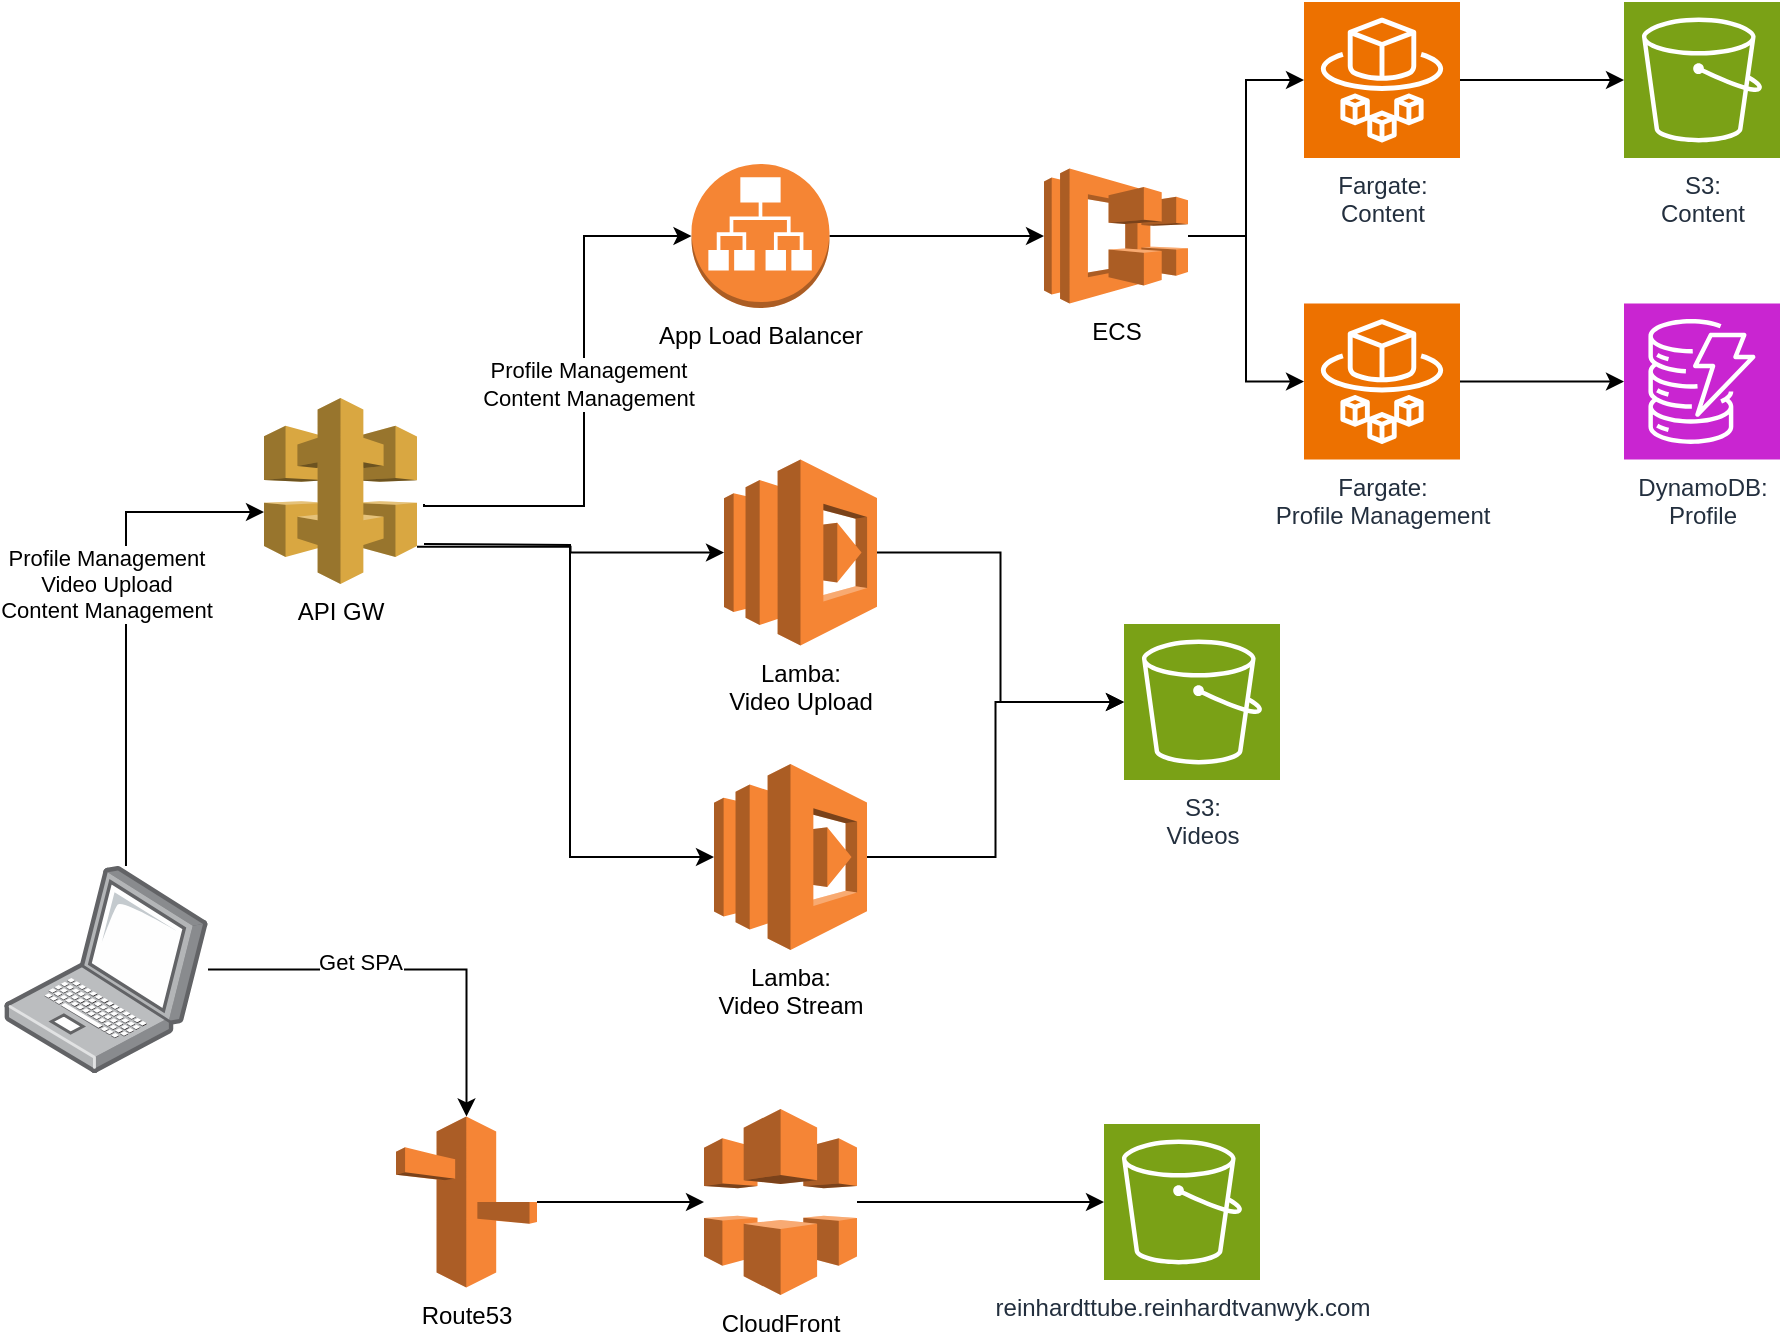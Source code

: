 <mxfile version="22.1.7" type="github">
  <diagram name="Page-1" id="z5z_z5UX7rN3ulH2au5s">
    <mxGraphModel dx="1434" dy="1941" grid="1" gridSize="10" guides="1" tooltips="1" connect="1" arrows="1" fold="1" page="1" pageScale="1" pageWidth="850" pageHeight="1100" math="0" shadow="0">
      <root>
        <mxCell id="0" />
        <mxCell id="1" parent="0" />
        <mxCell id="fMVe0q1KU0go1LYvx9WX-5" value="reinhardttube.reinhardtvanwyk.com" style="sketch=0;points=[[0,0,0],[0.25,0,0],[0.5,0,0],[0.75,0,0],[1,0,0],[0,1,0],[0.25,1,0],[0.5,1,0],[0.75,1,0],[1,1,0],[0,0.25,0],[0,0.5,0],[0,0.75,0],[1,0.25,0],[1,0.5,0],[1,0.75,0]];outlineConnect=0;fontColor=#232F3E;fillColor=#7AA116;strokeColor=#ffffff;dashed=0;verticalLabelPosition=bottom;verticalAlign=top;align=center;html=1;fontSize=12;fontStyle=0;aspect=fixed;shape=mxgraph.aws4.resourceIcon;resIcon=mxgraph.aws4.s3;" vertex="1" parent="1">
          <mxGeometry x="620" y="420" width="78" height="78" as="geometry" />
        </mxCell>
        <mxCell id="fMVe0q1KU0go1LYvx9WX-6" value="CloudFront" style="outlineConnect=0;dashed=0;verticalLabelPosition=bottom;verticalAlign=top;align=center;html=1;shape=mxgraph.aws3.cloudfront;fillColor=#F58536;gradientColor=none;" vertex="1" parent="1">
          <mxGeometry x="420" y="412.5" width="76.5" height="93" as="geometry" />
        </mxCell>
        <mxCell id="fMVe0q1KU0go1LYvx9WX-11" value="" style="edgeStyle=orthogonalEdgeStyle;rounded=0;orthogonalLoop=1;jettySize=auto;html=1;" edge="1" parent="1" source="fMVe0q1KU0go1LYvx9WX-7" target="fMVe0q1KU0go1LYvx9WX-6">
          <mxGeometry relative="1" as="geometry" />
        </mxCell>
        <mxCell id="fMVe0q1KU0go1LYvx9WX-7" value="Route53" style="outlineConnect=0;dashed=0;verticalLabelPosition=bottom;verticalAlign=top;align=center;html=1;shape=mxgraph.aws3.route_53;fillColor=#F58536;gradientColor=none;" vertex="1" parent="1">
          <mxGeometry x="266" y="416.25" width="70.5" height="85.5" as="geometry" />
        </mxCell>
        <mxCell id="fMVe0q1KU0go1LYvx9WX-10" value="" style="edgeStyle=orthogonalEdgeStyle;rounded=0;orthogonalLoop=1;jettySize=auto;html=1;" edge="1" parent="1" source="fMVe0q1KU0go1LYvx9WX-9" target="fMVe0q1KU0go1LYvx9WX-7">
          <mxGeometry relative="1" as="geometry" />
        </mxCell>
        <mxCell id="fMVe0q1KU0go1LYvx9WX-15" value="Get SPA" style="edgeLabel;html=1;align=center;verticalAlign=middle;resizable=0;points=[];" vertex="1" connectable="0" parent="fMVe0q1KU0go1LYvx9WX-10">
          <mxGeometry x="-0.248" y="4" relative="1" as="geometry">
            <mxPoint as="offset" />
          </mxGeometry>
        </mxCell>
        <mxCell id="fMVe0q1KU0go1LYvx9WX-9" value="" style="image;points=[];aspect=fixed;html=1;align=center;shadow=0;dashed=0;image=img/lib/allied_telesis/computer_and_terminals/Laptop.svg;" vertex="1" parent="1">
          <mxGeometry x="70" y="291.02" width="102" height="103.46" as="geometry" />
        </mxCell>
        <mxCell id="fMVe0q1KU0go1LYvx9WX-14" value="" style="endArrow=classic;html=1;rounded=0;" edge="1" parent="1" source="fMVe0q1KU0go1LYvx9WX-6" target="fMVe0q1KU0go1LYvx9WX-5">
          <mxGeometry width="50" height="50" relative="1" as="geometry">
            <mxPoint x="530" y="320" as="sourcePoint" />
            <mxPoint x="580" y="270" as="targetPoint" />
          </mxGeometry>
        </mxCell>
        <mxCell id="fMVe0q1KU0go1LYvx9WX-34" value="" style="edgeStyle=orthogonalEdgeStyle;rounded=0;orthogonalLoop=1;jettySize=auto;html=1;entryX=0;entryY=0.5;entryDx=0;entryDy=0;entryPerimeter=0;" edge="1" parent="1" source="fMVe0q1KU0go1LYvx9WX-16" target="fMVe0q1KU0go1LYvx9WX-32">
          <mxGeometry relative="1" as="geometry" />
        </mxCell>
        <mxCell id="fMVe0q1KU0go1LYvx9WX-41" value="" style="edgeStyle=orthogonalEdgeStyle;rounded=0;orthogonalLoop=1;jettySize=auto;html=1;" edge="1" parent="1" source="fMVe0q1KU0go1LYvx9WX-16" target="fMVe0q1KU0go1LYvx9WX-40">
          <mxGeometry relative="1" as="geometry" />
        </mxCell>
        <mxCell id="fMVe0q1KU0go1LYvx9WX-16" value="ECS" style="outlineConnect=0;dashed=0;verticalLabelPosition=bottom;verticalAlign=top;align=center;html=1;shape=mxgraph.aws3.ecs;fillColor=#F58534;gradientColor=none;" vertex="1" parent="1">
          <mxGeometry x="590" y="-57.75" width="72" height="67.5" as="geometry" />
        </mxCell>
        <mxCell id="fMVe0q1KU0go1LYvx9WX-19" value="" style="endArrow=classic;html=1;rounded=0;exitX=0.598;exitY=0;exitDx=0;exitDy=0;exitPerimeter=0;edgeStyle=orthogonalEdgeStyle;" edge="1" parent="1" source="fMVe0q1KU0go1LYvx9WX-9" target="fMVe0q1KU0go1LYvx9WX-25">
          <mxGeometry width="50" height="50" relative="1" as="geometry">
            <mxPoint x="130" y="237.5" as="sourcePoint" />
            <mxPoint x="180" y="120" as="targetPoint" />
            <Array as="points">
              <mxPoint x="131" y="114" />
            </Array>
          </mxGeometry>
        </mxCell>
        <mxCell id="fMVe0q1KU0go1LYvx9WX-21" value="S3:&lt;br&gt;Videos" style="sketch=0;points=[[0,0,0],[0.25,0,0],[0.5,0,0],[0.75,0,0],[1,0,0],[0,1,0],[0.25,1,0],[0.5,1,0],[0.75,1,0],[1,1,0],[0,0.25,0],[0,0.5,0],[0,0.75,0],[1,0.25,0],[1,0.5,0],[1,0.75,0]];outlineConnect=0;fontColor=#232F3E;fillColor=#7AA116;strokeColor=#ffffff;dashed=0;verticalLabelPosition=bottom;verticalAlign=top;align=center;html=1;fontSize=12;fontStyle=0;aspect=fixed;shape=mxgraph.aws4.resourceIcon;resIcon=mxgraph.aws4.s3;" vertex="1" parent="1">
          <mxGeometry x="630" y="170" width="78" height="78" as="geometry" />
        </mxCell>
        <mxCell id="fMVe0q1KU0go1LYvx9WX-33" value="" style="edgeStyle=orthogonalEdgeStyle;rounded=0;orthogonalLoop=1;jettySize=auto;html=1;" edge="1" parent="1" source="fMVe0q1KU0go1LYvx9WX-23" target="fMVe0q1KU0go1LYvx9WX-16">
          <mxGeometry relative="1" as="geometry" />
        </mxCell>
        <mxCell id="fMVe0q1KU0go1LYvx9WX-23" value="App Load Balancer" style="outlineConnect=0;dashed=0;verticalLabelPosition=bottom;verticalAlign=top;align=center;html=1;shape=mxgraph.aws3.application_load_balancer;fillColor=#F58534;gradientColor=none;" vertex="1" parent="1">
          <mxGeometry x="413.75" y="-60" width="69" height="72" as="geometry" />
        </mxCell>
        <mxCell id="fMVe0q1KU0go1LYvx9WX-25" value="API GW" style="outlineConnect=0;dashed=0;verticalLabelPosition=bottom;verticalAlign=top;align=center;html=1;shape=mxgraph.aws3.api_gateway;fillColor=#D9A741;gradientColor=none;" vertex="1" parent="1">
          <mxGeometry x="200" y="57.0" width="76.5" height="93" as="geometry" />
        </mxCell>
        <mxCell id="fMVe0q1KU0go1LYvx9WX-27" value="" style="endArrow=classic;html=1;rounded=0;edgeStyle=orthogonalEdgeStyle;entryX=0;entryY=0.5;entryDx=0;entryDy=0;entryPerimeter=0;" edge="1" parent="1" target="fMVe0q1KU0go1LYvx9WX-23">
          <mxGeometry width="50" height="50" relative="1" as="geometry">
            <mxPoint x="280" y="110" as="sourcePoint" />
            <mxPoint x="425" y="90" as="targetPoint" />
            <Array as="points">
              <mxPoint x="280" y="111" />
              <mxPoint x="360" y="111" />
              <mxPoint x="360" y="-24" />
            </Array>
          </mxGeometry>
        </mxCell>
        <mxCell id="fMVe0q1KU0go1LYvx9WX-28" value="Profile Management&lt;br&gt;Video Upload&lt;br&gt;Content Management" style="edgeLabel;html=1;align=center;verticalAlign=middle;resizable=0;points=[];" vertex="1" connectable="0" parent="fMVe0q1KU0go1LYvx9WX-27">
          <mxGeometry x="-0.036" relative="1" as="geometry">
            <mxPoint x="-239" y="88" as="offset" />
          </mxGeometry>
        </mxCell>
        <mxCell id="fMVe0q1KU0go1LYvx9WX-29" value="Profile Management&lt;br&gt;Content Management" style="edgeLabel;html=1;align=center;verticalAlign=middle;resizable=0;points=[];" vertex="1" connectable="0" parent="fMVe0q1KU0go1LYvx9WX-27">
          <mxGeometry x="0.186" y="-2" relative="1" as="geometry">
            <mxPoint y="18" as="offset" />
          </mxGeometry>
        </mxCell>
        <mxCell id="fMVe0q1KU0go1LYvx9WX-31" value="S3:&lt;br&gt;Content" style="sketch=0;points=[[0,0,0],[0.25,0,0],[0.5,0,0],[0.75,0,0],[1,0,0],[0,1,0],[0.25,1,0],[0.5,1,0],[0.75,1,0],[1,1,0],[0,0.25,0],[0,0.5,0],[0,0.75,0],[1,0.25,0],[1,0.5,0],[1,0.75,0]];outlineConnect=0;fontColor=#232F3E;fillColor=#7AA116;strokeColor=#ffffff;dashed=0;verticalLabelPosition=bottom;verticalAlign=top;align=center;html=1;fontSize=12;fontStyle=0;aspect=fixed;shape=mxgraph.aws4.resourceIcon;resIcon=mxgraph.aws4.s3;" vertex="1" parent="1">
          <mxGeometry x="880" y="-141" width="78" height="78" as="geometry" />
        </mxCell>
        <mxCell id="fMVe0q1KU0go1LYvx9WX-32" value="Fargate:&lt;br&gt;Content" style="sketch=0;points=[[0,0,0],[0.25,0,0],[0.5,0,0],[0.75,0,0],[1,0,0],[0,1,0],[0.25,1,0],[0.5,1,0],[0.75,1,0],[1,1,0],[0,0.25,0],[0,0.5,0],[0,0.75,0],[1,0.25,0],[1,0.5,0],[1,0.75,0]];outlineConnect=0;fontColor=#232F3E;fillColor=#ED7100;strokeColor=#ffffff;dashed=0;verticalLabelPosition=bottom;verticalAlign=top;align=center;html=1;fontSize=12;fontStyle=0;aspect=fixed;shape=mxgraph.aws4.resourceIcon;resIcon=mxgraph.aws4.fargate;" vertex="1" parent="1">
          <mxGeometry x="720" y="-141" width="78" height="78" as="geometry" />
        </mxCell>
        <mxCell id="fMVe0q1KU0go1LYvx9WX-36" value="" style="edgeStyle=orthogonalEdgeStyle;rounded=0;orthogonalLoop=1;jettySize=auto;html=1;entryX=0;entryY=0.5;entryDx=0;entryDy=0;entryPerimeter=0;exitX=1;exitY=0.5;exitDx=0;exitDy=0;exitPerimeter=0;" edge="1" parent="1" source="fMVe0q1KU0go1LYvx9WX-32" target="fMVe0q1KU0go1LYvx9WX-31">
          <mxGeometry relative="1" as="geometry">
            <mxPoint x="808" y="-14" as="sourcePoint" />
            <mxPoint x="890" y="-89" as="targetPoint" />
          </mxGeometry>
        </mxCell>
        <mxCell id="fMVe0q1KU0go1LYvx9WX-43" value="" style="edgeStyle=orthogonalEdgeStyle;rounded=0;orthogonalLoop=1;jettySize=auto;html=1;" edge="1" parent="1" source="fMVe0q1KU0go1LYvx9WX-40" target="fMVe0q1KU0go1LYvx9WX-42">
          <mxGeometry relative="1" as="geometry" />
        </mxCell>
        <mxCell id="fMVe0q1KU0go1LYvx9WX-40" value="Fargate:&lt;br&gt;Profile Management" style="sketch=0;points=[[0,0,0],[0.25,0,0],[0.5,0,0],[0.75,0,0],[1,0,0],[0,1,0],[0.25,1,0],[0.5,1,0],[0.75,1,0],[1,1,0],[0,0.25,0],[0,0.5,0],[0,0.75,0],[1,0.25,0],[1,0.5,0],[1,0.75,0]];outlineConnect=0;fontColor=#232F3E;fillColor=#ED7100;strokeColor=#ffffff;dashed=0;verticalLabelPosition=bottom;verticalAlign=top;align=center;html=1;fontSize=12;fontStyle=0;aspect=fixed;shape=mxgraph.aws4.resourceIcon;resIcon=mxgraph.aws4.fargate;" vertex="1" parent="1">
          <mxGeometry x="720" y="9.75" width="78" height="78" as="geometry" />
        </mxCell>
        <mxCell id="fMVe0q1KU0go1LYvx9WX-42" value="DynamoDB:&lt;br&gt;Profile" style="sketch=0;points=[[0,0,0],[0.25,0,0],[0.5,0,0],[0.75,0,0],[1,0,0],[0,1,0],[0.25,1,0],[0.5,1,0],[0.75,1,0],[1,1,0],[0,0.25,0],[0,0.5,0],[0,0.75,0],[1,0.25,0],[1,0.5,0],[1,0.75,0]];outlineConnect=0;fontColor=#232F3E;fillColor=#C925D1;strokeColor=#ffffff;dashed=0;verticalLabelPosition=bottom;verticalAlign=top;align=center;html=1;fontSize=12;fontStyle=0;aspect=fixed;shape=mxgraph.aws4.resourceIcon;resIcon=mxgraph.aws4.dynamodb;" vertex="1" parent="1">
          <mxGeometry x="880" y="9.75" width="78" height="78" as="geometry" />
        </mxCell>
        <mxCell id="fMVe0q1KU0go1LYvx9WX-45" value="Lamba:&lt;br&gt;Video Upload" style="outlineConnect=0;dashed=0;verticalLabelPosition=bottom;verticalAlign=top;align=center;html=1;shape=mxgraph.aws3.lambda;fillColor=#F58534;gradientColor=none;" vertex="1" parent="1">
          <mxGeometry x="430" y="87.75" width="76.5" height="93" as="geometry" />
        </mxCell>
        <mxCell id="fMVe0q1KU0go1LYvx9WX-46" value="Lamba:&lt;br&gt;Video Stream" style="outlineConnect=0;dashed=0;verticalLabelPosition=bottom;verticalAlign=top;align=center;html=1;shape=mxgraph.aws3.lambda;fillColor=#F58534;gradientColor=none;" vertex="1" parent="1">
          <mxGeometry x="425" y="240" width="76.5" height="93" as="geometry" />
        </mxCell>
        <mxCell id="fMVe0q1KU0go1LYvx9WX-47" value="" style="endArrow=classic;html=1;rounded=0;edgeStyle=orthogonalEdgeStyle;exitX=1;exitY=0.8;exitDx=0;exitDy=0;exitPerimeter=0;entryX=0;entryY=0.5;entryDx=0;entryDy=0;entryPerimeter=0;" edge="1" parent="1" source="fMVe0q1KU0go1LYvx9WX-25" target="fMVe0q1KU0go1LYvx9WX-45">
          <mxGeometry width="50" height="50" relative="1" as="geometry">
            <mxPoint x="690" y="190" as="sourcePoint" />
            <mxPoint x="740" y="140" as="targetPoint" />
          </mxGeometry>
        </mxCell>
        <mxCell id="fMVe0q1KU0go1LYvx9WX-48" value="" style="endArrow=classic;html=1;rounded=0;edgeStyle=orthogonalEdgeStyle;entryX=0;entryY=0.5;entryDx=0;entryDy=0;entryPerimeter=0;" edge="1" parent="1" target="fMVe0q1KU0go1LYvx9WX-46">
          <mxGeometry width="50" height="50" relative="1" as="geometry">
            <mxPoint x="280" y="130" as="sourcePoint" />
            <mxPoint x="690" y="246.25" as="targetPoint" />
          </mxGeometry>
        </mxCell>
        <mxCell id="fMVe0q1KU0go1LYvx9WX-49" value="" style="endArrow=classic;html=1;rounded=0;edgeStyle=orthogonalEdgeStyle;" edge="1" parent="1" source="fMVe0q1KU0go1LYvx9WX-45" target="fMVe0q1KU0go1LYvx9WX-21">
          <mxGeometry width="50" height="50" relative="1" as="geometry">
            <mxPoint x="690" y="190" as="sourcePoint" />
            <mxPoint x="740" y="140" as="targetPoint" />
          </mxGeometry>
        </mxCell>
        <mxCell id="fMVe0q1KU0go1LYvx9WX-50" value="" style="endArrow=classic;html=1;rounded=0;edgeStyle=orthogonalEdgeStyle;entryX=0;entryY=0.5;entryDx=0;entryDy=0;entryPerimeter=0;" edge="1" parent="1" source="fMVe0q1KU0go1LYvx9WX-46" target="fMVe0q1KU0go1LYvx9WX-21">
          <mxGeometry width="50" height="50" relative="1" as="geometry">
            <mxPoint x="579.5" y="350" as="sourcePoint" />
            <mxPoint x="629.5" y="300" as="targetPoint" />
          </mxGeometry>
        </mxCell>
      </root>
    </mxGraphModel>
  </diagram>
</mxfile>
